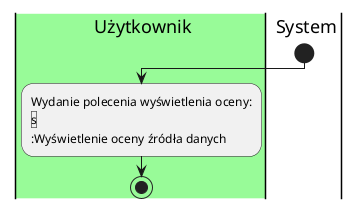 @startuml

|#palegreen|u| Użytkownik
|s| System

start
|u|
:Wydanie polecenia wyświetlenia oceny:
|s|
:Wyświetlenie oceny źródła danych;


stop
@enduml